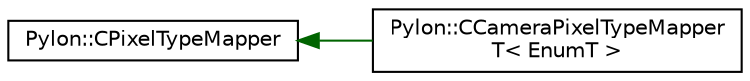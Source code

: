 digraph "Graphical Class Hierarchy"
{
  edge [fontname="Helvetica",fontsize="10",labelfontname="Helvetica",labelfontsize="10"];
  node [fontname="Helvetica",fontsize="10",shape=record];
  rankdir="LR";
  Node1 [label="Pylon::CPixelTypeMapper",height=0.2,width=0.4,color="black", fillcolor="white", style="filled",URL="$class_pylon_1_1_c_pixel_type_mapper.html",tooltip="A simple pixeltypemapper (maps device specific pixelformats read from device-node map to pylon pixelt..."];
  Node1 -> Node2 [dir="back",color="darkgreen",fontsize="10",style="solid",fontname="Helvetica"];
  Node2 [label="Pylon::CCameraPixelTypeMapper\lT\< EnumT \>",height=0.2,width=0.4,color="black", fillcolor="white", style="filled",URL="$class_pylon_1_1_c_camera_pixel_type_mapper_t.html",tooltip="A camera specific pixeltypemapper (maps device specific pixelformats contained in the generated camer..."];
}
